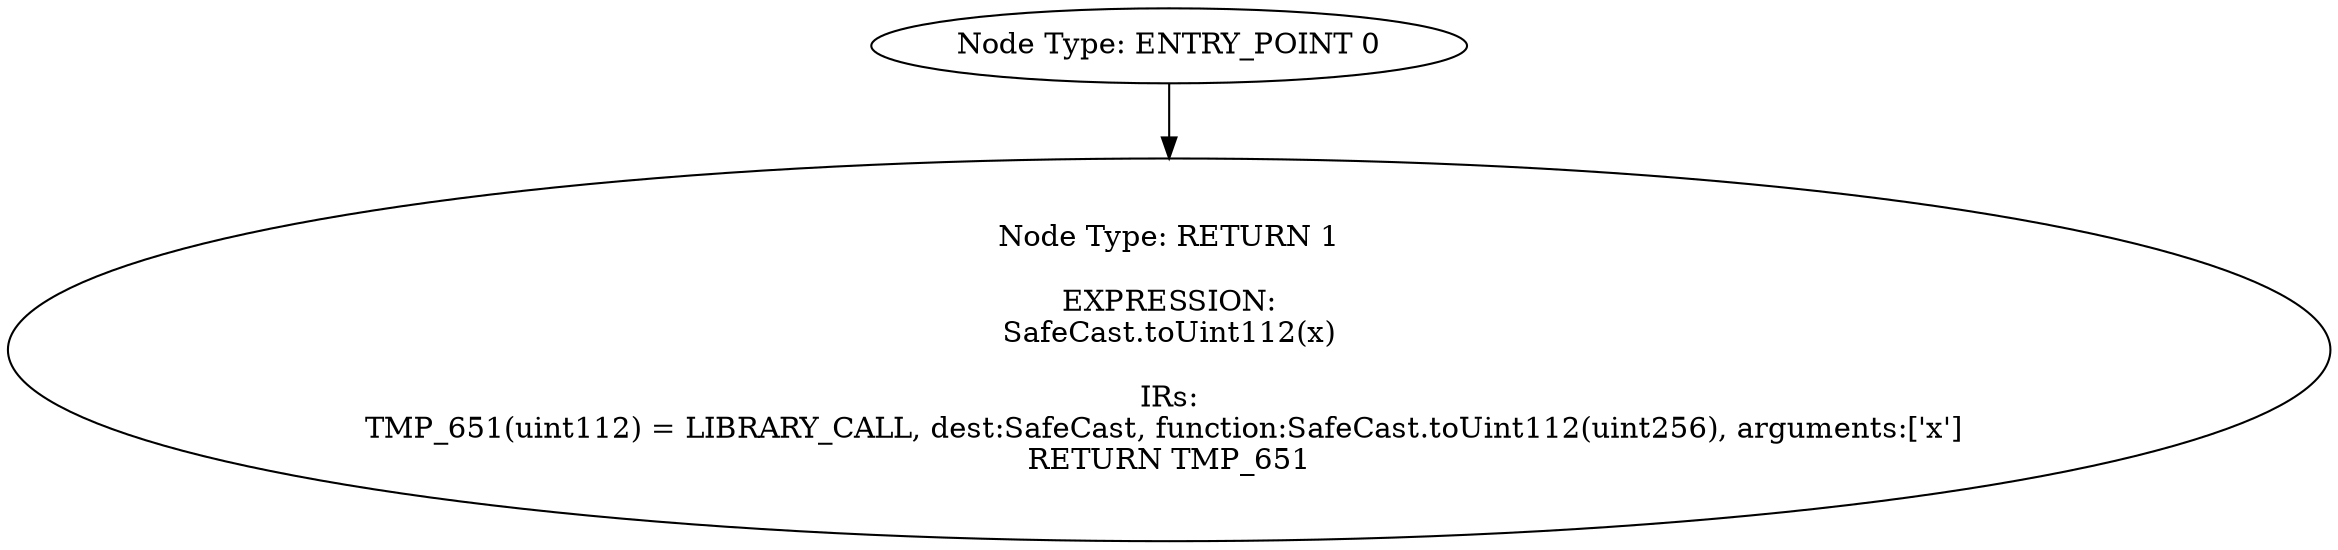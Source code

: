 digraph{
0[label="Node Type: ENTRY_POINT 0
"];
0->1;
1[label="Node Type: RETURN 1

EXPRESSION:
SafeCast.toUint112(x)

IRs:
TMP_651(uint112) = LIBRARY_CALL, dest:SafeCast, function:SafeCast.toUint112(uint256), arguments:['x'] 
RETURN TMP_651"];
}
